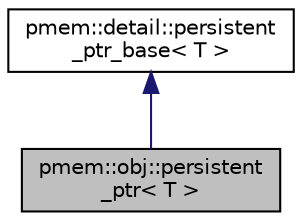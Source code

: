 digraph "pmem::obj::persistent_ptr&lt; T &gt;"
{
  edge [fontname="Helvetica",fontsize="10",labelfontname="Helvetica",labelfontsize="10"];
  node [fontname="Helvetica",fontsize="10",shape=record];
  Node1 [label="pmem::obj::persistent\l_ptr\< T \>",height=0.2,width=0.4,color="black", fillcolor="grey75", style="filled", fontcolor="black"];
  Node2 -> Node1 [dir="back",color="midnightblue",fontsize="10",style="solid",fontname="Helvetica"];
  Node2 [label="pmem::detail::persistent\l_ptr_base\< T \>",height=0.2,width=0.4,color="black", fillcolor="white", style="filled",URL="$classpmem_1_1detail_1_1persistent__ptr__base.html",tooltip="Persistent_ptr base class. "];
}
